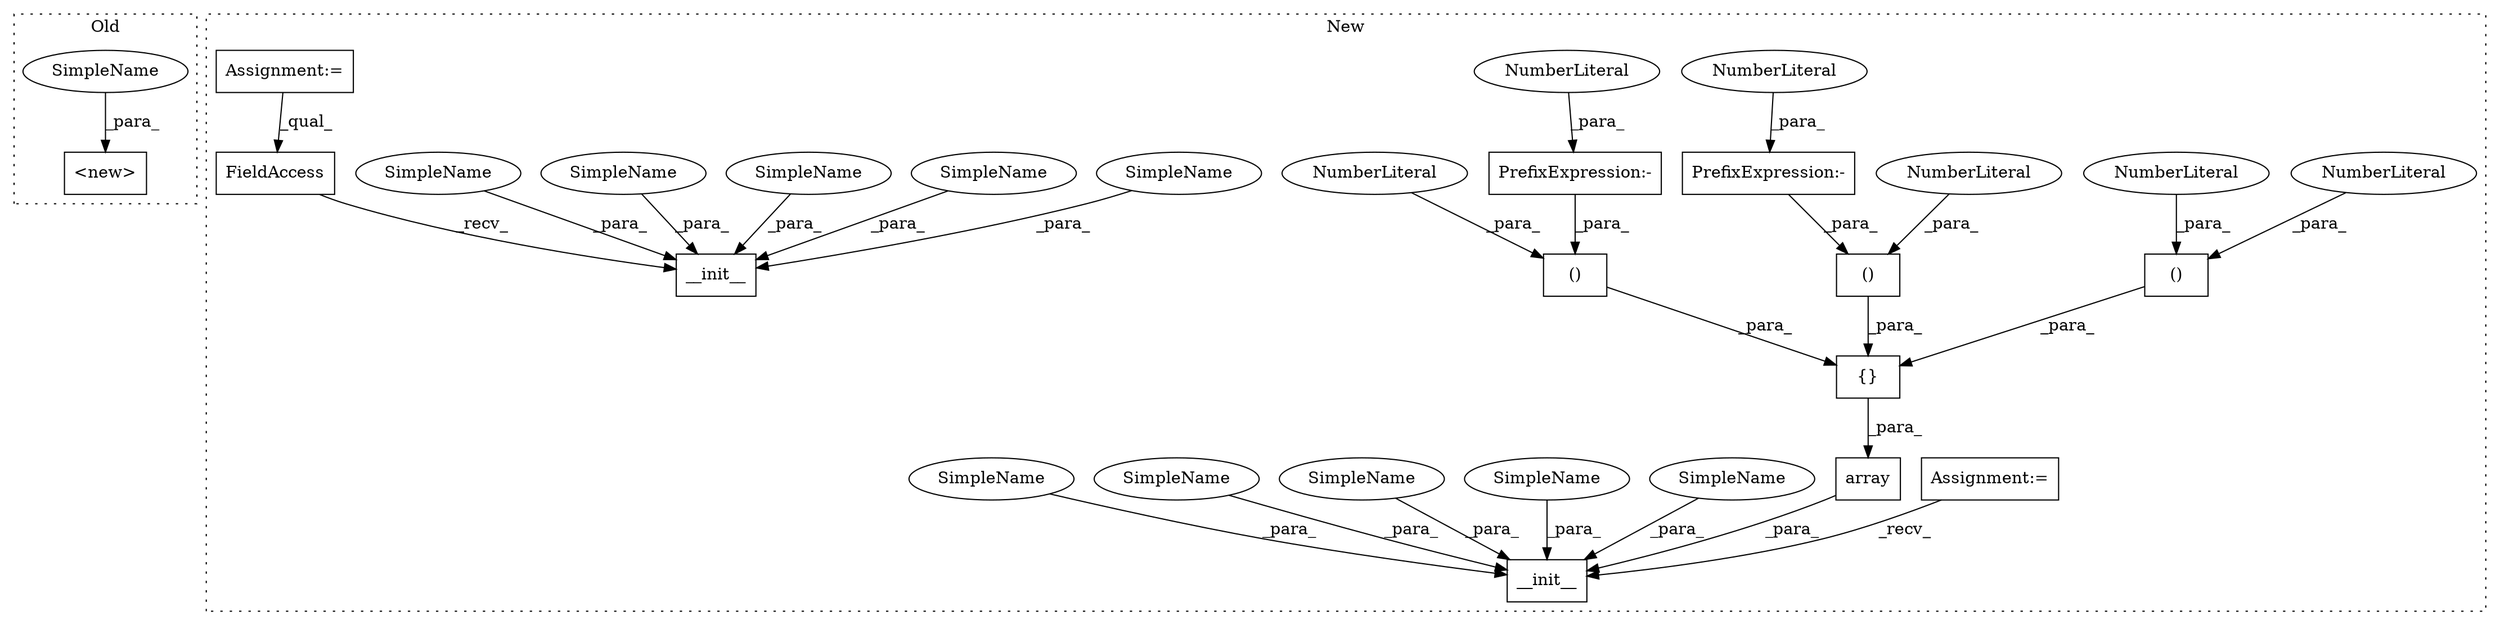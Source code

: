 digraph G {
subgraph cluster0 {
1 [label="<new>" a="46" s="4882,4915" l="6,2" shape="box"];
22 [label="SimpleName" a="42" s="4911" l="4" shape="ellipse"];
label = "Old";
style="dotted";
}
subgraph cluster1 {
2 [label="array" a="32" s="5828,5929" l="6,1" shape="box"];
3 [label="{}" a="4" s="5843,5927" l="6,2" shape="box"];
4 [label="()" a="106" s="5907" l="20" shape="box"];
5 [label="NumberLiteral" a="34" s="5907" l="3" shape="ellipse"];
6 [label="()" a="106" s="5878" l="22" shape="box"];
7 [label="NumberLiteral" a="34" s="5923" l="4" shape="ellipse"];
8 [label="()" a="106" s="5849" l="22" shape="box"];
9 [label="NumberLiteral" a="34" s="5896" l="4" shape="ellipse"];
10 [label="NumberLiteral" a="34" s="5867" l="4" shape="ellipse"];
11 [label="__init__" a="32" s="5743,5958" l="9,1" shape="box"];
12 [label="__init__" a="32" s="5639,5710" l="9,1" shape="box"];
13 [label="FieldAccess" a="22" s="5624" l="14" shape="box"];
14 [label="Assignment:=" a="7" s="5593" l="25" shape="box"];
15 [label="PrefixExpression:-" a="38" s="5878" l="1" shape="box"];
16 [label="NumberLiteral" a="34" s="5879" l="4" shape="ellipse"];
17 [label="Assignment:=" a="7" s="5556" l="5" shape="box"];
18 [label="PrefixExpression:-" a="38" s="5849" l="1" shape="box"];
19 [label="NumberLiteral" a="34" s="5850" l="4" shape="ellipse"];
20 [label="SimpleName" a="42" s="5937" l="11" shape="ellipse"];
21 [label="SimpleName" a="42" s="5699" l="11" shape="ellipse"];
23 [label="SimpleName" a="42" s="5648" l="4" shape="ellipse"];
24 [label="SimpleName" a="42" s="5752" l="4" shape="ellipse"];
25 [label="SimpleName" a="42" s="5685" l="13" shape="ellipse"];
26 [label="SimpleName" a="42" s="5776" l="13" shape="ellipse"];
27 [label="SimpleName" a="42" s="5669" l="15" shape="ellipse"];
28 [label="SimpleName" a="42" s="5790" l="15" shape="ellipse"];
29 [label="SimpleName" a="42" s="5806" l="15" shape="ellipse"];
30 [label="SimpleName" a="42" s="5653" l="15" shape="ellipse"];
label = "New";
style="dotted";
}
2 -> 11 [label="_para_"];
3 -> 2 [label="_para_"];
4 -> 3 [label="_para_"];
5 -> 4 [label="_para_"];
6 -> 3 [label="_para_"];
7 -> 4 [label="_para_"];
8 -> 3 [label="_para_"];
9 -> 6 [label="_para_"];
10 -> 8 [label="_para_"];
13 -> 12 [label="_recv_"];
14 -> 11 [label="_recv_"];
15 -> 6 [label="_para_"];
16 -> 15 [label="_para_"];
17 -> 13 [label="_qual_"];
18 -> 8 [label="_para_"];
19 -> 18 [label="_para_"];
20 -> 11 [label="_para_"];
21 -> 12 [label="_para_"];
22 -> 1 [label="_para_"];
23 -> 12 [label="_para_"];
24 -> 11 [label="_para_"];
25 -> 12 [label="_para_"];
26 -> 11 [label="_para_"];
27 -> 12 [label="_para_"];
28 -> 11 [label="_para_"];
29 -> 11 [label="_para_"];
30 -> 12 [label="_para_"];
}